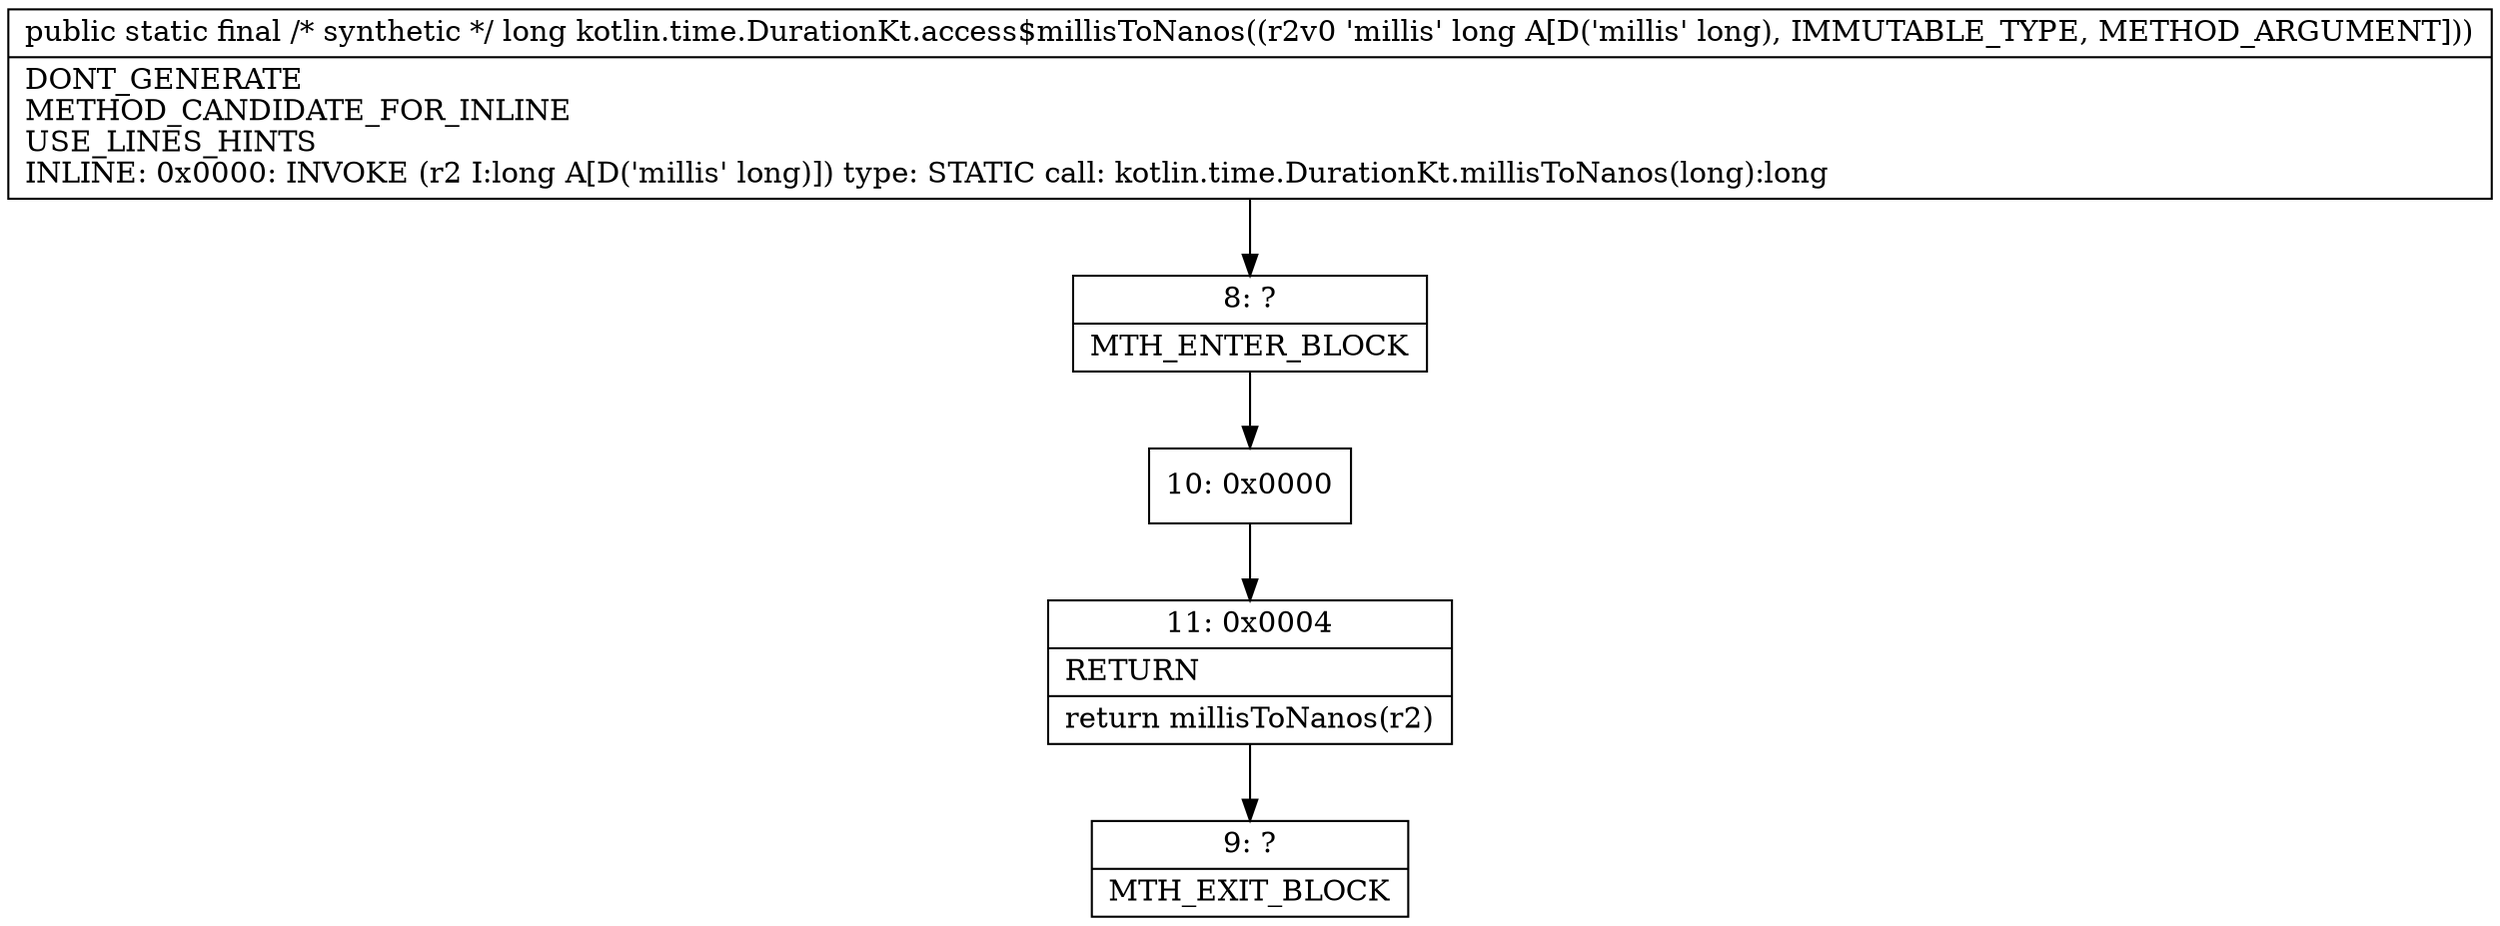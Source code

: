 digraph "CFG forkotlin.time.DurationKt.access$millisToNanos(J)J" {
Node_8 [shape=record,label="{8\:\ ?|MTH_ENTER_BLOCK\l}"];
Node_10 [shape=record,label="{10\:\ 0x0000}"];
Node_11 [shape=record,label="{11\:\ 0x0004|RETURN\l|return millisToNanos(r2)\l}"];
Node_9 [shape=record,label="{9\:\ ?|MTH_EXIT_BLOCK\l}"];
MethodNode[shape=record,label="{public static final \/* synthetic *\/ long kotlin.time.DurationKt.access$millisToNanos((r2v0 'millis' long A[D('millis' long), IMMUTABLE_TYPE, METHOD_ARGUMENT]))  | DONT_GENERATE\lMETHOD_CANDIDATE_FOR_INLINE\lUSE_LINES_HINTS\lINLINE: 0x0000: INVOKE  (r2 I:long A[D('millis' long)]) type: STATIC call: kotlin.time.DurationKt.millisToNanos(long):long\l}"];
MethodNode -> Node_8;Node_8 -> Node_10;
Node_10 -> Node_11;
Node_11 -> Node_9;
}

